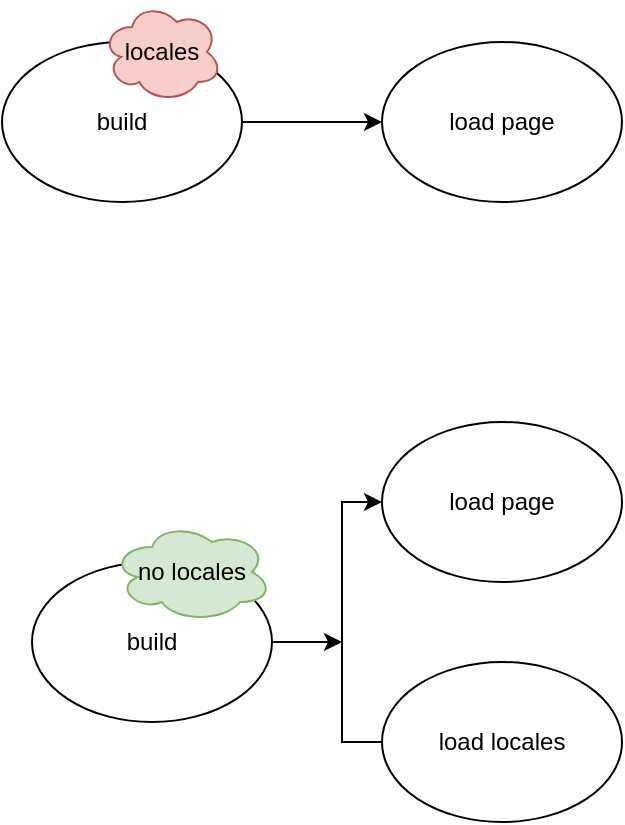 <mxfile version="22.1.8" type="github">
  <diagram name="Page-1" id="fR07Yc3DnHccIEHacm1G">
    <mxGraphModel dx="714" dy="800" grid="1" gridSize="10" guides="1" tooltips="1" connect="1" arrows="1" fold="1" page="1" pageScale="1" pageWidth="850" pageHeight="1100" math="0" shadow="0">
      <root>
        <mxCell id="0" />
        <mxCell id="1" parent="0" />
        <mxCell id="vVfArK2lWGgnMiUkdLZK-12" style="edgeStyle=orthogonalEdgeStyle;rounded=0;orthogonalLoop=1;jettySize=auto;html=1;entryX=0;entryY=0.5;entryDx=0;entryDy=0;" edge="1" parent="1" source="vVfArK2lWGgnMiUkdLZK-3" target="vVfArK2lWGgnMiUkdLZK-5">
          <mxGeometry relative="1" as="geometry" />
        </mxCell>
        <mxCell id="vVfArK2lWGgnMiUkdLZK-3" value="build" style="ellipse;whiteSpace=wrap;html=1;" vertex="1" parent="1">
          <mxGeometry x="290" y="220" width="120" height="80" as="geometry" />
        </mxCell>
        <mxCell id="vVfArK2lWGgnMiUkdLZK-5" value="load page" style="ellipse;whiteSpace=wrap;html=1;" vertex="1" parent="1">
          <mxGeometry x="480" y="220" width="120" height="80" as="geometry" />
        </mxCell>
        <mxCell id="vVfArK2lWGgnMiUkdLZK-19" style="edgeStyle=orthogonalEdgeStyle;rounded=0;orthogonalLoop=1;jettySize=auto;html=1;" edge="1" parent="1" source="vVfArK2lWGgnMiUkdLZK-6">
          <mxGeometry relative="1" as="geometry">
            <mxPoint x="460" y="520" as="targetPoint" />
          </mxGeometry>
        </mxCell>
        <mxCell id="vVfArK2lWGgnMiUkdLZK-6" value="build" style="ellipse;whiteSpace=wrap;html=1;" vertex="1" parent="1">
          <mxGeometry x="305" y="480" width="120" height="80" as="geometry" />
        </mxCell>
        <mxCell id="vVfArK2lWGgnMiUkdLZK-7" value="load page" style="ellipse;whiteSpace=wrap;html=1;" vertex="1" parent="1">
          <mxGeometry x="480" y="410" width="120" height="80" as="geometry" />
        </mxCell>
        <mxCell id="vVfArK2lWGgnMiUkdLZK-13" style="edgeStyle=orthogonalEdgeStyle;rounded=0;orthogonalLoop=1;jettySize=auto;html=1;exitX=0;exitY=0.5;exitDx=0;exitDy=0;entryX=0;entryY=0.5;entryDx=0;entryDy=0;" edge="1" parent="1" source="vVfArK2lWGgnMiUkdLZK-8" target="vVfArK2lWGgnMiUkdLZK-7">
          <mxGeometry relative="1" as="geometry">
            <Array as="points">
              <mxPoint x="460" y="570" />
              <mxPoint x="460" y="450" />
            </Array>
          </mxGeometry>
        </mxCell>
        <mxCell id="vVfArK2lWGgnMiUkdLZK-8" value="load locales" style="ellipse;whiteSpace=wrap;html=1;" vertex="1" parent="1">
          <mxGeometry x="480" y="530" width="120" height="80" as="geometry" />
        </mxCell>
        <mxCell id="vVfArK2lWGgnMiUkdLZK-10" value="locales" style="ellipse;shape=cloud;whiteSpace=wrap;html=1;fillColor=#f8cecc;strokeColor=#b85450;" vertex="1" parent="1">
          <mxGeometry x="340" y="200" width="60" height="50" as="geometry" />
        </mxCell>
        <mxCell id="vVfArK2lWGgnMiUkdLZK-20" value="no locales" style="ellipse;shape=cloud;whiteSpace=wrap;html=1;fillColor=#d5e8d4;strokeColor=#82b366;" vertex="1" parent="1">
          <mxGeometry x="345" y="460" width="80" height="50" as="geometry" />
        </mxCell>
      </root>
    </mxGraphModel>
  </diagram>
</mxfile>
